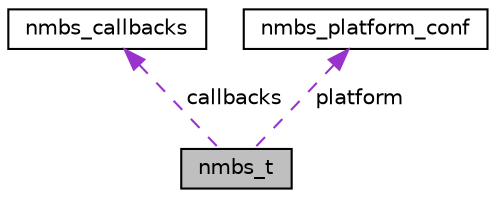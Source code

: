 digraph "nmbs_t"
{
 // LATEX_PDF_SIZE
  edge [fontname="Helvetica",fontsize="10",labelfontname="Helvetica",labelfontsize="10"];
  node [fontname="Helvetica",fontsize="10",shape=record];
  Node1 [label="nmbs_t",height=0.2,width=0.4,color="black", fillcolor="grey75", style="filled", fontcolor="black",tooltip=" "];
  Node2 -> Node1 [dir="back",color="darkorchid3",fontsize="10",style="dashed",label=" callbacks" ,fontname="Helvetica"];
  Node2 [label="nmbs_callbacks",height=0.2,width=0.4,color="black", fillcolor="white", style="filled",URL="$structnmbs__callbacks.html",tooltip=" "];
  Node3 -> Node1 [dir="back",color="darkorchid3",fontsize="10",style="dashed",label=" platform" ,fontname="Helvetica"];
  Node3 [label="nmbs_platform_conf",height=0.2,width=0.4,color="black", fillcolor="white", style="filled",URL="$structnmbs__platform__conf.html",tooltip=" "];
}
